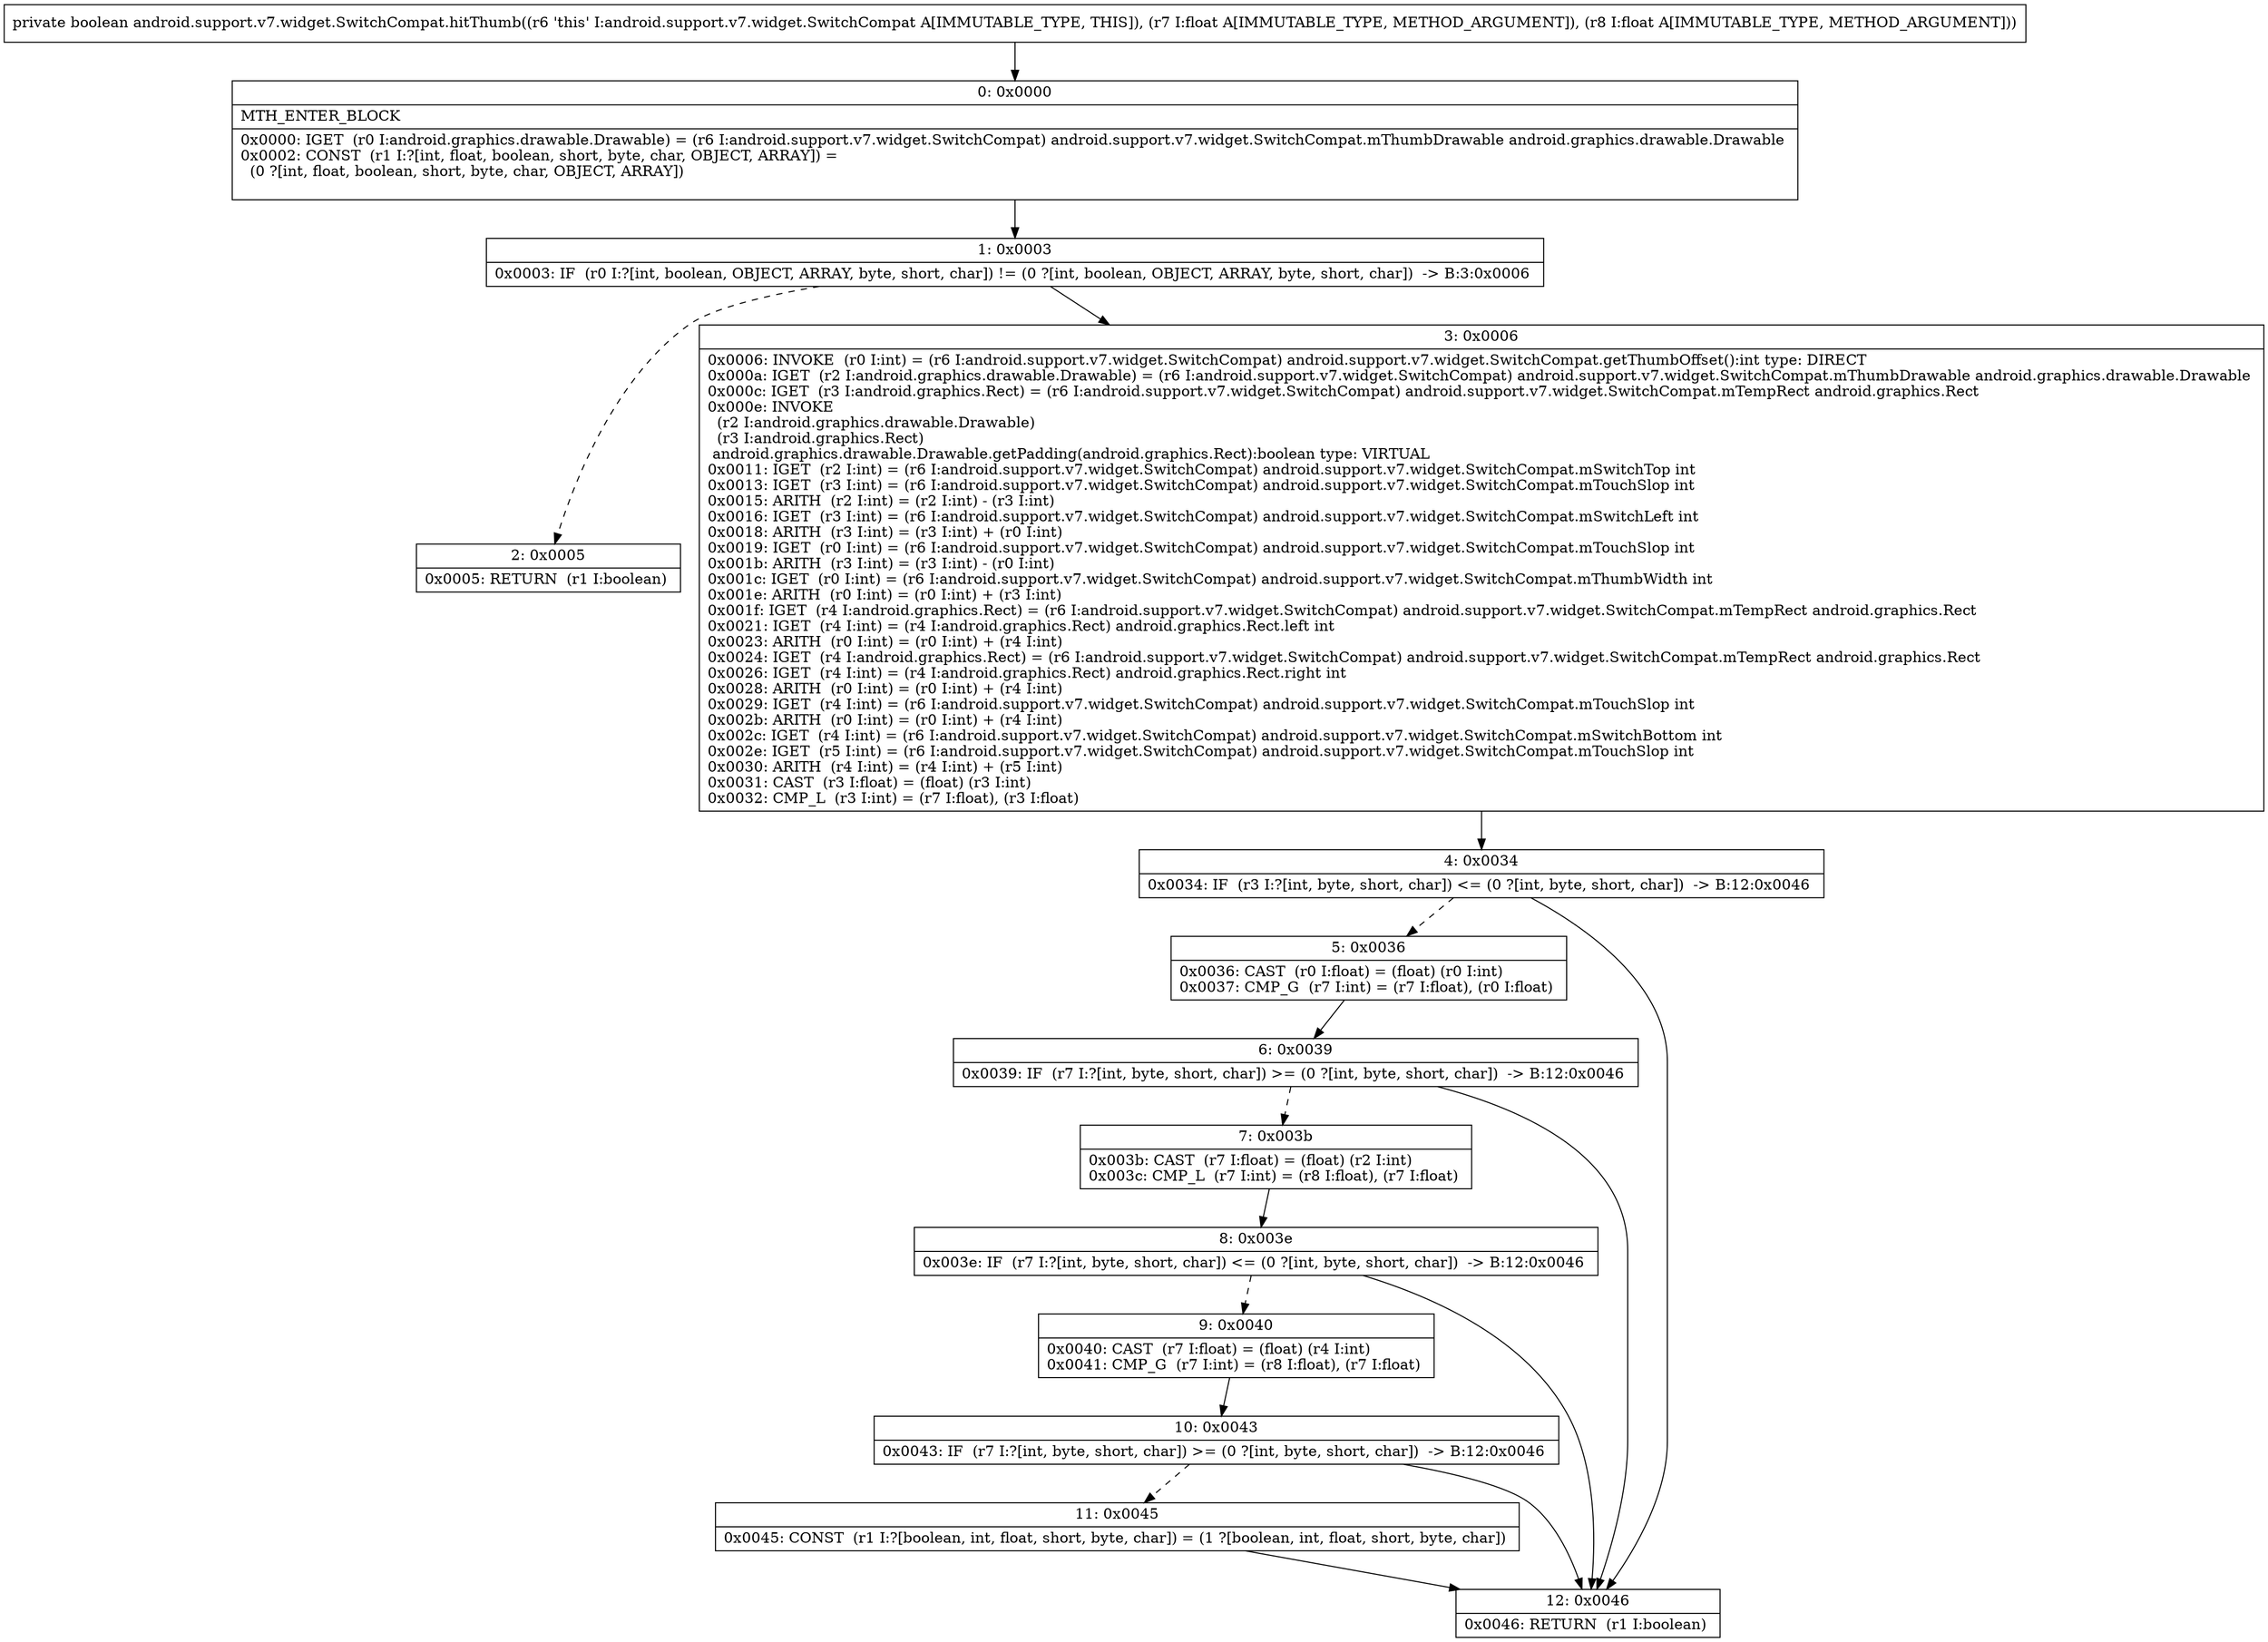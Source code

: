 digraph "CFG forandroid.support.v7.widget.SwitchCompat.hitThumb(FF)Z" {
Node_0 [shape=record,label="{0\:\ 0x0000|MTH_ENTER_BLOCK\l|0x0000: IGET  (r0 I:android.graphics.drawable.Drawable) = (r6 I:android.support.v7.widget.SwitchCompat) android.support.v7.widget.SwitchCompat.mThumbDrawable android.graphics.drawable.Drawable \l0x0002: CONST  (r1 I:?[int, float, boolean, short, byte, char, OBJECT, ARRAY]) = \l  (0 ?[int, float, boolean, short, byte, char, OBJECT, ARRAY])\l \l}"];
Node_1 [shape=record,label="{1\:\ 0x0003|0x0003: IF  (r0 I:?[int, boolean, OBJECT, ARRAY, byte, short, char]) != (0 ?[int, boolean, OBJECT, ARRAY, byte, short, char])  \-\> B:3:0x0006 \l}"];
Node_2 [shape=record,label="{2\:\ 0x0005|0x0005: RETURN  (r1 I:boolean) \l}"];
Node_3 [shape=record,label="{3\:\ 0x0006|0x0006: INVOKE  (r0 I:int) = (r6 I:android.support.v7.widget.SwitchCompat) android.support.v7.widget.SwitchCompat.getThumbOffset():int type: DIRECT \l0x000a: IGET  (r2 I:android.graphics.drawable.Drawable) = (r6 I:android.support.v7.widget.SwitchCompat) android.support.v7.widget.SwitchCompat.mThumbDrawable android.graphics.drawable.Drawable \l0x000c: IGET  (r3 I:android.graphics.Rect) = (r6 I:android.support.v7.widget.SwitchCompat) android.support.v7.widget.SwitchCompat.mTempRect android.graphics.Rect \l0x000e: INVOKE  \l  (r2 I:android.graphics.drawable.Drawable)\l  (r3 I:android.graphics.Rect)\l android.graphics.drawable.Drawable.getPadding(android.graphics.Rect):boolean type: VIRTUAL \l0x0011: IGET  (r2 I:int) = (r6 I:android.support.v7.widget.SwitchCompat) android.support.v7.widget.SwitchCompat.mSwitchTop int \l0x0013: IGET  (r3 I:int) = (r6 I:android.support.v7.widget.SwitchCompat) android.support.v7.widget.SwitchCompat.mTouchSlop int \l0x0015: ARITH  (r2 I:int) = (r2 I:int) \- (r3 I:int) \l0x0016: IGET  (r3 I:int) = (r6 I:android.support.v7.widget.SwitchCompat) android.support.v7.widget.SwitchCompat.mSwitchLeft int \l0x0018: ARITH  (r3 I:int) = (r3 I:int) + (r0 I:int) \l0x0019: IGET  (r0 I:int) = (r6 I:android.support.v7.widget.SwitchCompat) android.support.v7.widget.SwitchCompat.mTouchSlop int \l0x001b: ARITH  (r3 I:int) = (r3 I:int) \- (r0 I:int) \l0x001c: IGET  (r0 I:int) = (r6 I:android.support.v7.widget.SwitchCompat) android.support.v7.widget.SwitchCompat.mThumbWidth int \l0x001e: ARITH  (r0 I:int) = (r0 I:int) + (r3 I:int) \l0x001f: IGET  (r4 I:android.graphics.Rect) = (r6 I:android.support.v7.widget.SwitchCompat) android.support.v7.widget.SwitchCompat.mTempRect android.graphics.Rect \l0x0021: IGET  (r4 I:int) = (r4 I:android.graphics.Rect) android.graphics.Rect.left int \l0x0023: ARITH  (r0 I:int) = (r0 I:int) + (r4 I:int) \l0x0024: IGET  (r4 I:android.graphics.Rect) = (r6 I:android.support.v7.widget.SwitchCompat) android.support.v7.widget.SwitchCompat.mTempRect android.graphics.Rect \l0x0026: IGET  (r4 I:int) = (r4 I:android.graphics.Rect) android.graphics.Rect.right int \l0x0028: ARITH  (r0 I:int) = (r0 I:int) + (r4 I:int) \l0x0029: IGET  (r4 I:int) = (r6 I:android.support.v7.widget.SwitchCompat) android.support.v7.widget.SwitchCompat.mTouchSlop int \l0x002b: ARITH  (r0 I:int) = (r0 I:int) + (r4 I:int) \l0x002c: IGET  (r4 I:int) = (r6 I:android.support.v7.widget.SwitchCompat) android.support.v7.widget.SwitchCompat.mSwitchBottom int \l0x002e: IGET  (r5 I:int) = (r6 I:android.support.v7.widget.SwitchCompat) android.support.v7.widget.SwitchCompat.mTouchSlop int \l0x0030: ARITH  (r4 I:int) = (r4 I:int) + (r5 I:int) \l0x0031: CAST  (r3 I:float) = (float) (r3 I:int) \l0x0032: CMP_L  (r3 I:int) = (r7 I:float), (r3 I:float) \l}"];
Node_4 [shape=record,label="{4\:\ 0x0034|0x0034: IF  (r3 I:?[int, byte, short, char]) \<= (0 ?[int, byte, short, char])  \-\> B:12:0x0046 \l}"];
Node_5 [shape=record,label="{5\:\ 0x0036|0x0036: CAST  (r0 I:float) = (float) (r0 I:int) \l0x0037: CMP_G  (r7 I:int) = (r7 I:float), (r0 I:float) \l}"];
Node_6 [shape=record,label="{6\:\ 0x0039|0x0039: IF  (r7 I:?[int, byte, short, char]) \>= (0 ?[int, byte, short, char])  \-\> B:12:0x0046 \l}"];
Node_7 [shape=record,label="{7\:\ 0x003b|0x003b: CAST  (r7 I:float) = (float) (r2 I:int) \l0x003c: CMP_L  (r7 I:int) = (r8 I:float), (r7 I:float) \l}"];
Node_8 [shape=record,label="{8\:\ 0x003e|0x003e: IF  (r7 I:?[int, byte, short, char]) \<= (0 ?[int, byte, short, char])  \-\> B:12:0x0046 \l}"];
Node_9 [shape=record,label="{9\:\ 0x0040|0x0040: CAST  (r7 I:float) = (float) (r4 I:int) \l0x0041: CMP_G  (r7 I:int) = (r8 I:float), (r7 I:float) \l}"];
Node_10 [shape=record,label="{10\:\ 0x0043|0x0043: IF  (r7 I:?[int, byte, short, char]) \>= (0 ?[int, byte, short, char])  \-\> B:12:0x0046 \l}"];
Node_11 [shape=record,label="{11\:\ 0x0045|0x0045: CONST  (r1 I:?[boolean, int, float, short, byte, char]) = (1 ?[boolean, int, float, short, byte, char]) \l}"];
Node_12 [shape=record,label="{12\:\ 0x0046|0x0046: RETURN  (r1 I:boolean) \l}"];
MethodNode[shape=record,label="{private boolean android.support.v7.widget.SwitchCompat.hitThumb((r6 'this' I:android.support.v7.widget.SwitchCompat A[IMMUTABLE_TYPE, THIS]), (r7 I:float A[IMMUTABLE_TYPE, METHOD_ARGUMENT]), (r8 I:float A[IMMUTABLE_TYPE, METHOD_ARGUMENT])) }"];
MethodNode -> Node_0;
Node_0 -> Node_1;
Node_1 -> Node_2[style=dashed];
Node_1 -> Node_3;
Node_3 -> Node_4;
Node_4 -> Node_5[style=dashed];
Node_4 -> Node_12;
Node_5 -> Node_6;
Node_6 -> Node_7[style=dashed];
Node_6 -> Node_12;
Node_7 -> Node_8;
Node_8 -> Node_9[style=dashed];
Node_8 -> Node_12;
Node_9 -> Node_10;
Node_10 -> Node_11[style=dashed];
Node_10 -> Node_12;
Node_11 -> Node_12;
}

